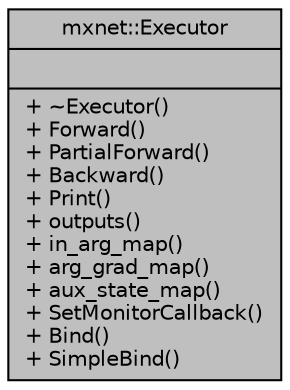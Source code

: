digraph "mxnet::Executor"
{
  edge [fontname="Helvetica",fontsize="10",labelfontname="Helvetica",labelfontsize="10"];
  node [fontname="Helvetica",fontsize="10",shape=record];
  Node1 [label="{mxnet::Executor\n||+ ~Executor()\l+ Forward()\l+ PartialForward()\l+ Backward()\l+ Print()\l+ outputs()\l+ in_arg_map()\l+ arg_grad_map()\l+ aux_state_map()\l+ SetMonitorCallback()\l+ Bind()\l+ SimpleBind()\l}",height=0.2,width=0.4,color="black", fillcolor="grey75", style="filled" fontcolor="black"];
}
